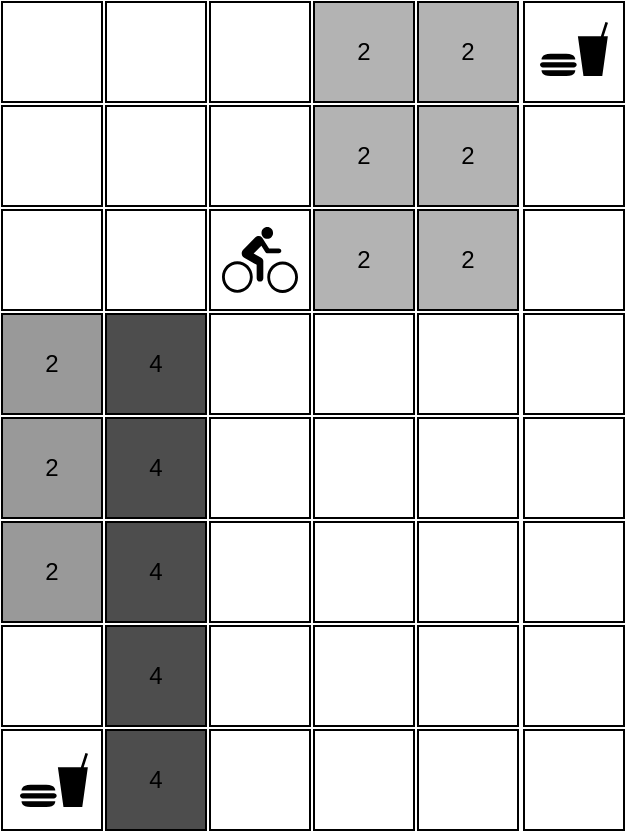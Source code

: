 <mxfile>
    <diagram id="tNJmBUoDxnqjJc0c00nP" name="Page-1">
        <mxGraphModel dx="1247" dy="657" grid="1" gridSize="10" guides="1" tooltips="1" connect="1" arrows="1" fold="1" page="1" pageScale="1" pageWidth="850" pageHeight="1100" math="0" shadow="0">
            <root>
                <mxCell id="0"/>
                <mxCell id="1" parent="0"/>
                <mxCell id="kb47WbbnUSf2NKxiao4H-1" value="" style="whiteSpace=wrap;html=1;aspect=fixed;" parent="1" vertex="1">
                    <mxGeometry x="230" y="660" width="50" height="50" as="geometry"/>
                </mxCell>
                <mxCell id="kb47WbbnUSf2NKxiao4H-2" value="" style="whiteSpace=wrap;html=1;aspect=fixed;" parent="1" vertex="1">
                    <mxGeometry x="282" y="660" width="50" height="50" as="geometry"/>
                </mxCell>
                <mxCell id="kb47WbbnUSf2NKxiao4H-3" value="" style="whiteSpace=wrap;html=1;aspect=fixed;" parent="1" vertex="1">
                    <mxGeometry x="334" y="660" width="50" height="50" as="geometry"/>
                </mxCell>
                <mxCell id="kb47WbbnUSf2NKxiao4H-4" value="2" style="whiteSpace=wrap;html=1;aspect=fixed;fillColor=#B3B3B3;" parent="1" vertex="1">
                    <mxGeometry x="386" y="660" width="50" height="50" as="geometry"/>
                </mxCell>
                <mxCell id="kb47WbbnUSf2NKxiao4H-5" value="" style="whiteSpace=wrap;html=1;aspect=fixed;" parent="1" vertex="1">
                    <mxGeometry x="230" y="712" width="50" height="50" as="geometry"/>
                </mxCell>
                <mxCell id="kb47WbbnUSf2NKxiao4H-6" value="" style="whiteSpace=wrap;html=1;aspect=fixed;" parent="1" vertex="1">
                    <mxGeometry x="282" y="712" width="50" height="50" as="geometry"/>
                </mxCell>
                <mxCell id="kb47WbbnUSf2NKxiao4H-7" value="" style="whiteSpace=wrap;html=1;aspect=fixed;" parent="1" vertex="1">
                    <mxGeometry x="334" y="712" width="50" height="50" as="geometry"/>
                </mxCell>
                <mxCell id="kb47WbbnUSf2NKxiao4H-8" value="2" style="whiteSpace=wrap;html=1;aspect=fixed;fillColor=#B3B3B3;" parent="1" vertex="1">
                    <mxGeometry x="386" y="712" width="50" height="50" as="geometry"/>
                </mxCell>
                <mxCell id="kb47WbbnUSf2NKxiao4H-9" value="" style="whiteSpace=wrap;html=1;aspect=fixed;" parent="1" vertex="1">
                    <mxGeometry x="230" y="764" width="50" height="50" as="geometry"/>
                </mxCell>
                <mxCell id="kb47WbbnUSf2NKxiao4H-10" value="" style="whiteSpace=wrap;html=1;aspect=fixed;" parent="1" vertex="1">
                    <mxGeometry x="282" y="764" width="50" height="50" as="geometry"/>
                </mxCell>
                <mxCell id="kb47WbbnUSf2NKxiao4H-11" value="" style="whiteSpace=wrap;html=1;aspect=fixed;" parent="1" vertex="1">
                    <mxGeometry x="334" y="764" width="50" height="50" as="geometry"/>
                </mxCell>
                <mxCell id="kb47WbbnUSf2NKxiao4H-12" value="2" style="whiteSpace=wrap;html=1;aspect=fixed;fillColor=#B3B3B3;" parent="1" vertex="1">
                    <mxGeometry x="386" y="764" width="50" height="50" as="geometry"/>
                </mxCell>
                <mxCell id="kb47WbbnUSf2NKxiao4H-23" value="2" style="whiteSpace=wrap;html=1;aspect=fixed;fillColor=#999999;" parent="1" vertex="1">
                    <mxGeometry x="230" y="816" width="50" height="50" as="geometry"/>
                </mxCell>
                <mxCell id="kb47WbbnUSf2NKxiao4H-24" value="4" style="whiteSpace=wrap;html=1;aspect=fixed;fillColor=#4D4D4D;" parent="1" vertex="1">
                    <mxGeometry x="282" y="816" width="50" height="50" as="geometry"/>
                </mxCell>
                <mxCell id="kb47WbbnUSf2NKxiao4H-25" value="" style="whiteSpace=wrap;html=1;aspect=fixed;" parent="1" vertex="1">
                    <mxGeometry x="334" y="816" width="50" height="50" as="geometry"/>
                </mxCell>
                <mxCell id="kb47WbbnUSf2NKxiao4H-26" value="" style="whiteSpace=wrap;html=1;aspect=fixed;fillColor=#FFFFFF;" parent="1" vertex="1">
                    <mxGeometry x="386" y="816" width="50" height="50" as="geometry"/>
                </mxCell>
                <mxCell id="kb47WbbnUSf2NKxiao4H-30" value="2" style="whiteSpace=wrap;html=1;aspect=fixed;fillColor=#999999;" parent="1" vertex="1">
                    <mxGeometry x="230" y="868" width="50" height="50" as="geometry"/>
                </mxCell>
                <mxCell id="kb47WbbnUSf2NKxiao4H-31" value="4" style="whiteSpace=wrap;html=1;aspect=fixed;fillColor=#4D4D4D;" parent="1" vertex="1">
                    <mxGeometry x="282" y="868" width="50" height="50" as="geometry"/>
                </mxCell>
                <mxCell id="kb47WbbnUSf2NKxiao4H-32" value="" style="whiteSpace=wrap;html=1;aspect=fixed;" parent="1" vertex="1">
                    <mxGeometry x="334" y="868" width="50" height="50" as="geometry"/>
                </mxCell>
                <mxCell id="kb47WbbnUSf2NKxiao4H-33" value="" style="whiteSpace=wrap;html=1;aspect=fixed;fillColor=#FFFFFF;" parent="1" vertex="1">
                    <mxGeometry x="386" y="868" width="50" height="50" as="geometry"/>
                </mxCell>
                <mxCell id="1towVgMfn-rUhUeNCm9Z-1" value="2" style="whiteSpace=wrap;html=1;aspect=fixed;fillColor=#999999;" parent="1" vertex="1">
                    <mxGeometry x="230" y="920" width="50" height="50" as="geometry"/>
                </mxCell>
                <mxCell id="1towVgMfn-rUhUeNCm9Z-2" value="4" style="whiteSpace=wrap;html=1;aspect=fixed;fillColor=#4D4D4D;" parent="1" vertex="1">
                    <mxGeometry x="282" y="920" width="50" height="50" as="geometry"/>
                </mxCell>
                <mxCell id="1towVgMfn-rUhUeNCm9Z-3" value="" style="whiteSpace=wrap;html=1;aspect=fixed;" parent="1" vertex="1">
                    <mxGeometry x="334" y="920" width="50" height="50" as="geometry"/>
                </mxCell>
                <mxCell id="1towVgMfn-rUhUeNCm9Z-4" value="" style="whiteSpace=wrap;html=1;aspect=fixed;fillColor=#FFFFFF;" parent="1" vertex="1">
                    <mxGeometry x="386" y="920" width="50" height="50" as="geometry"/>
                </mxCell>
                <mxCell id="1towVgMfn-rUhUeNCm9Z-6" value="" style="whiteSpace=wrap;html=1;aspect=fixed;" parent="1" vertex="1">
                    <mxGeometry x="230" y="972" width="50" height="50" as="geometry"/>
                </mxCell>
                <mxCell id="1towVgMfn-rUhUeNCm9Z-7" value="4" style="whiteSpace=wrap;html=1;aspect=fixed;fillColor=#4D4D4D;" parent="1" vertex="1">
                    <mxGeometry x="282" y="972" width="50" height="50" as="geometry"/>
                </mxCell>
                <mxCell id="1towVgMfn-rUhUeNCm9Z-8" value="" style="whiteSpace=wrap;html=1;aspect=fixed;" parent="1" vertex="1">
                    <mxGeometry x="334" y="972" width="50" height="50" as="geometry"/>
                </mxCell>
                <mxCell id="1towVgMfn-rUhUeNCm9Z-9" value="" style="whiteSpace=wrap;html=1;aspect=fixed;fillColor=#FFFFFF;" parent="1" vertex="1">
                    <mxGeometry x="386" y="972" width="50" height="50" as="geometry"/>
                </mxCell>
                <mxCell id="1towVgMfn-rUhUeNCm9Z-10" value="" style="whiteSpace=wrap;html=1;aspect=fixed;" parent="1" vertex="1">
                    <mxGeometry x="230" y="1024" width="50" height="50" as="geometry"/>
                </mxCell>
                <mxCell id="1towVgMfn-rUhUeNCm9Z-11" value="4" style="whiteSpace=wrap;html=1;aspect=fixed;fillColor=#4D4D4D;" parent="1" vertex="1">
                    <mxGeometry x="282" y="1024" width="50" height="50" as="geometry"/>
                </mxCell>
                <mxCell id="1towVgMfn-rUhUeNCm9Z-12" value="" style="whiteSpace=wrap;html=1;aspect=fixed;" parent="1" vertex="1">
                    <mxGeometry x="334" y="1024" width="50" height="50" as="geometry"/>
                </mxCell>
                <mxCell id="1towVgMfn-rUhUeNCm9Z-13" value="" style="whiteSpace=wrap;html=1;aspect=fixed;fillColor=#FFFFFF;" parent="1" vertex="1">
                    <mxGeometry x="386" y="1024" width="50" height="50" as="geometry"/>
                </mxCell>
                <mxCell id="MSOwNAgfnWlgVfPWSBbm-1" value="" style="shape=mxgraph.signs.sports.cycling;html=1;pointerEvents=1;fillColor=#000000;strokeColor=none;verticalLabelPosition=bottom;verticalAlign=top;align=center;sketch=0;" parent="1" vertex="1">
                    <mxGeometry x="340" y="772.5" width="38" height="33" as="geometry"/>
                </mxCell>
                <mxCell id="MSOwNAgfnWlgVfPWSBbm-2" value="" style="shape=mxgraph.signs.food.fast_food;html=1;pointerEvents=1;fillColor=#000000;strokeColor=none;verticalLabelPosition=bottom;verticalAlign=top;align=center;sketch=0;" parent="1" vertex="1">
                    <mxGeometry x="239" y="1035.5" width="34" height="27" as="geometry"/>
                </mxCell>
                <mxCell id="2" value="2" style="whiteSpace=wrap;html=1;aspect=fixed;fillColor=#B3B3B3;" parent="1" vertex="1">
                    <mxGeometry x="438" y="660" width="50" height="50" as="geometry"/>
                </mxCell>
                <mxCell id="3" value="2" style="whiteSpace=wrap;html=1;aspect=fixed;fillColor=#B3B3B3;" parent="1" vertex="1">
                    <mxGeometry x="438" y="712" width="50" height="50" as="geometry"/>
                </mxCell>
                <mxCell id="4" value="2" style="whiteSpace=wrap;html=1;aspect=fixed;fillColor=#B3B3B3;" parent="1" vertex="1">
                    <mxGeometry x="438" y="764" width="50" height="50" as="geometry"/>
                </mxCell>
                <mxCell id="5" value="" style="whiteSpace=wrap;html=1;aspect=fixed;fillColor=#FFFFFF;" parent="1" vertex="1">
                    <mxGeometry x="438" y="816" width="50" height="50" as="geometry"/>
                </mxCell>
                <mxCell id="6" value="" style="whiteSpace=wrap;html=1;aspect=fixed;fillColor=#FFFFFF;" parent="1" vertex="1">
                    <mxGeometry x="438" y="868" width="50" height="50" as="geometry"/>
                </mxCell>
                <mxCell id="7" value="" style="whiteSpace=wrap;html=1;aspect=fixed;fillColor=#FFFFFF;" parent="1" vertex="1">
                    <mxGeometry x="438" y="920" width="50" height="50" as="geometry"/>
                </mxCell>
                <mxCell id="8" value="" style="whiteSpace=wrap;html=1;aspect=fixed;fillColor=#FFFFFF;" parent="1" vertex="1">
                    <mxGeometry x="438" y="972" width="50" height="50" as="geometry"/>
                </mxCell>
                <mxCell id="9" value="" style="whiteSpace=wrap;html=1;aspect=fixed;fillColor=#FFFFFF;" parent="1" vertex="1">
                    <mxGeometry x="438" y="1024" width="50" height="50" as="geometry"/>
                </mxCell>
                <mxCell id="10" value="" style="whiteSpace=wrap;html=1;aspect=fixed;fillColor=#FFFFFF;" parent="1" vertex="1">
                    <mxGeometry x="491" y="660" width="50" height="50" as="geometry"/>
                </mxCell>
                <mxCell id="11" value="" style="whiteSpace=wrap;html=1;aspect=fixed;fillColor=#FFFFFF;" parent="1" vertex="1">
                    <mxGeometry x="491" y="712" width="50" height="50" as="geometry"/>
                </mxCell>
                <mxCell id="12" value="" style="whiteSpace=wrap;html=1;aspect=fixed;fillColor=#FFFFFF;" parent="1" vertex="1">
                    <mxGeometry x="491" y="764" width="50" height="50" as="geometry"/>
                </mxCell>
                <mxCell id="13" value="" style="whiteSpace=wrap;html=1;aspect=fixed;fillColor=#FFFFFF;" parent="1" vertex="1">
                    <mxGeometry x="491" y="816" width="50" height="50" as="geometry"/>
                </mxCell>
                <mxCell id="14" value="" style="whiteSpace=wrap;html=1;aspect=fixed;fillColor=#FFFFFF;" parent="1" vertex="1">
                    <mxGeometry x="491" y="868" width="50" height="50" as="geometry"/>
                </mxCell>
                <mxCell id="15" value="" style="whiteSpace=wrap;html=1;aspect=fixed;fillColor=#FFFFFF;" parent="1" vertex="1">
                    <mxGeometry x="491" y="920" width="50" height="50" as="geometry"/>
                </mxCell>
                <mxCell id="16" value="" style="whiteSpace=wrap;html=1;aspect=fixed;fillColor=#FFFFFF;" parent="1" vertex="1">
                    <mxGeometry x="491" y="972" width="50" height="50" as="geometry"/>
                </mxCell>
                <mxCell id="17" value="" style="whiteSpace=wrap;html=1;aspect=fixed;fillColor=#FFFFFF;" parent="1" vertex="1">
                    <mxGeometry x="491" y="1024" width="50" height="50" as="geometry"/>
                </mxCell>
                <mxCell id="18" value="" style="shape=mxgraph.signs.food.fast_food;html=1;pointerEvents=1;fillColor=#000000;strokeColor=none;verticalLabelPosition=bottom;verticalAlign=top;align=center;sketch=0;" vertex="1" parent="1">
                    <mxGeometry x="499" y="670" width="34" height="27" as="geometry"/>
                </mxCell>
            </root>
        </mxGraphModel>
    </diagram>
</mxfile>